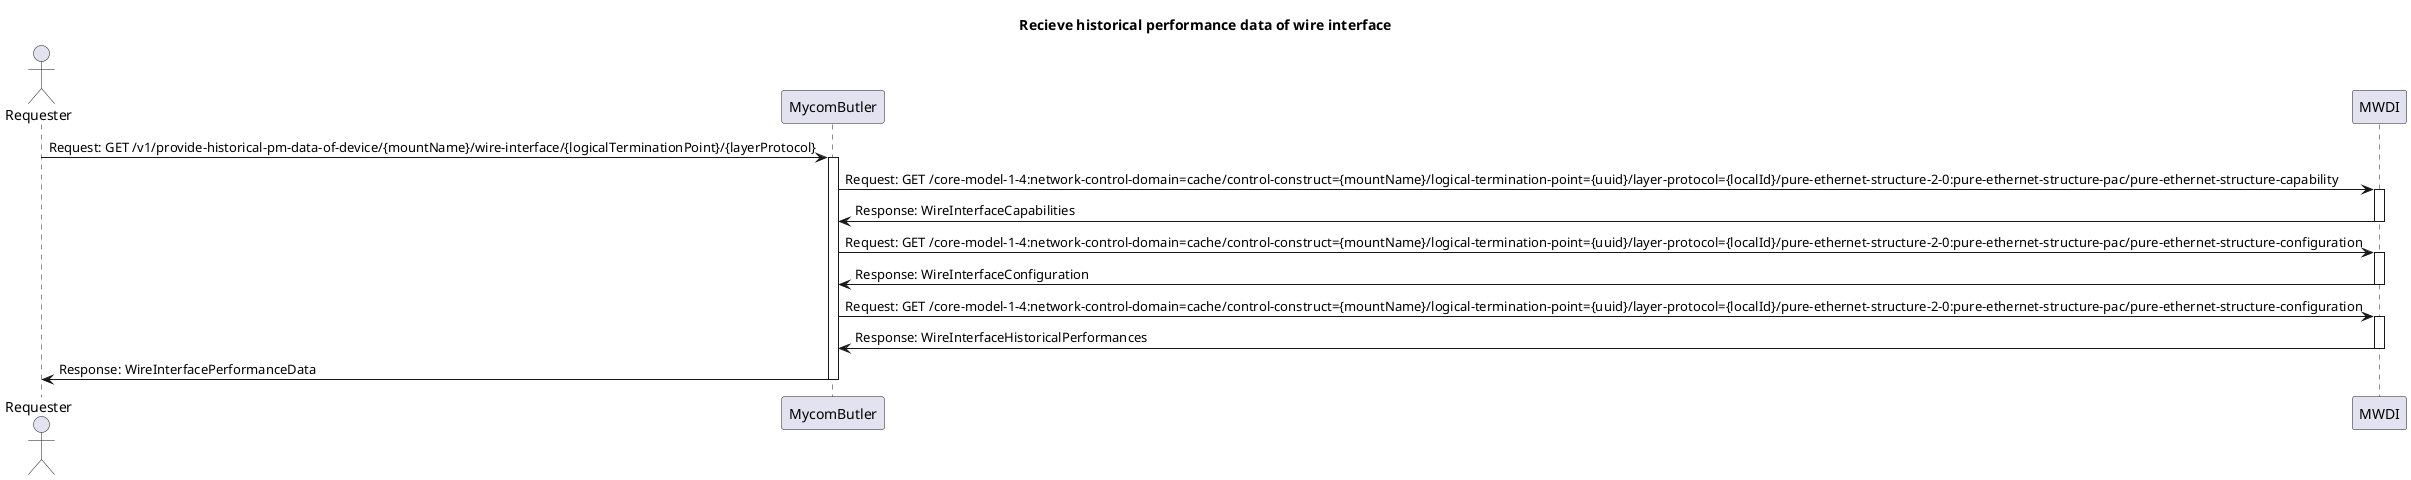 @startuml Recieve_PM_data_wire_interface
title "Recieve historical performance data of wire interface"

actor Requester
participant MycomButler
participant MWDI

Requester -> MycomButler: Request: GET /v1/provide-historical-pm-data-of-device/{mountName}/wire-interface/{logicalTerminationPoint}/{layerProtocol}

activate MycomButler

MycomButler -> MWDI: Request: GET /core-model-1-4:network-control-domain=cache/control-construct={mountName}/logical-termination-point={uuid}/layer-protocol={localId}/pure-ethernet-structure-2-0:pure-ethernet-structure-pac/pure-ethernet-structure-capability
activate MWDI
MWDI -> MycomButler: Response: WireInterfaceCapabilities
deactivate MWDI

MycomButler -> MWDI: Request: GET /core-model-1-4:network-control-domain=cache/control-construct={mountName}/logical-termination-point={uuid}/layer-protocol={localId}/pure-ethernet-structure-2-0:pure-ethernet-structure-pac/pure-ethernet-structure-configuration
activate MWDI
MWDI -> MycomButler: Response: WireInterfaceConfiguration
deactivate MWDI

MycomButler -> MWDI: Request: GET /core-model-1-4:network-control-domain=cache/control-construct={mountName}/logical-termination-point={uuid}/layer-protocol={localId}/pure-ethernet-structure-2-0:pure-ethernet-structure-pac/pure-ethernet-structure-configuration
activate MWDI
MWDI -> MycomButler: Response: WireInterfaceHistoricalPerformances
deactivate MWDI



MycomButler -> Requester: Response: WireInterfacePerformanceData

deactivate MycomButler
@enduml
